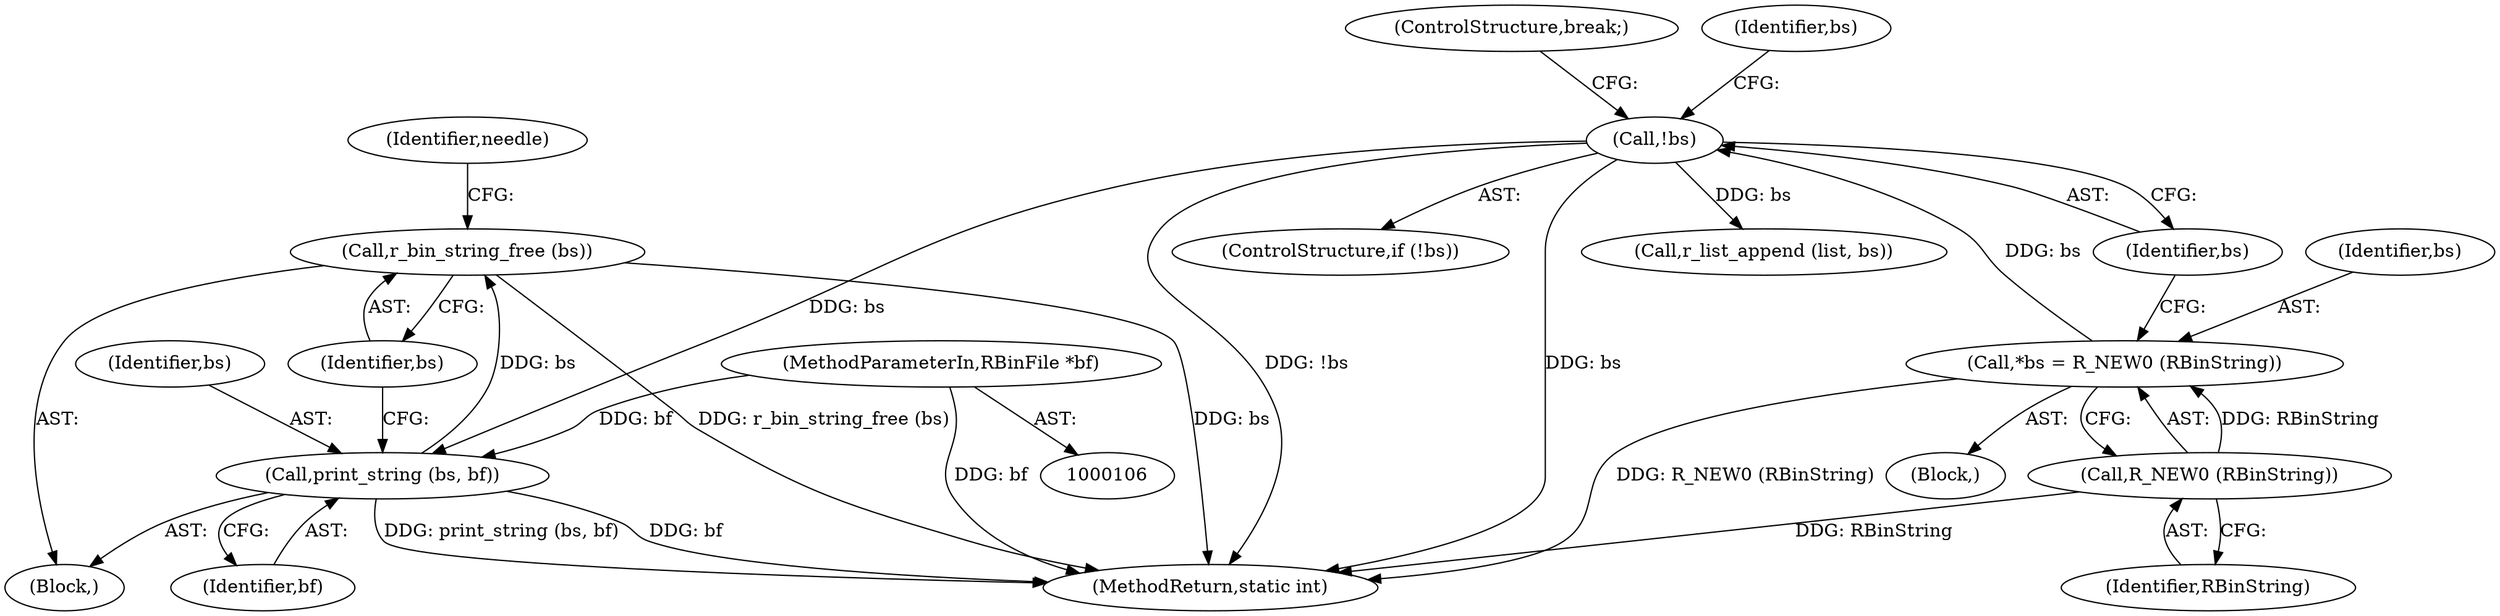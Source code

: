 digraph "0_radare2_3fcf41ed96ffa25b38029449520c8d0a198745f3@API" {
"1000699" [label="(Call,r_bin_string_free (bs))"];
"1000696" [label="(Call,print_string (bs, bf))"];
"1000570" [label="(Call,!bs)"];
"1000565" [label="(Call,*bs = R_NEW0 (RBinString))"];
"1000567" [label="(Call,R_NEW0 (RBinString))"];
"1000108" [label="(MethodParameterIn,RBinFile *bf)"];
"1000695" [label="(Block,)"];
"1000108" [label="(MethodParameterIn,RBinFile *bf)"];
"1000571" [label="(Identifier,bs)"];
"1000705" [label="(MethodReturn,static int)"];
"1000699" [label="(Call,r_bin_string_free (bs))"];
"1000696" [label="(Call,print_string (bs, bf))"];
"1000565" [label="(Call,*bs = R_NEW0 (RBinString))"];
"1000569" [label="(ControlStructure,if (!bs))"];
"1000570" [label="(Call,!bs)"];
"1000520" [label="(Block,)"];
"1000573" [label="(ControlStructure,break;)"];
"1000691" [label="(Call,r_list_append (list, bs))"];
"1000568" [label="(Identifier,RBinString)"];
"1000566" [label="(Identifier,bs)"];
"1000183" [label="(Identifier,needle)"];
"1000698" [label="(Identifier,bf)"];
"1000697" [label="(Identifier,bs)"];
"1000576" [label="(Identifier,bs)"];
"1000567" [label="(Call,R_NEW0 (RBinString))"];
"1000700" [label="(Identifier,bs)"];
"1000699" -> "1000695"  [label="AST: "];
"1000699" -> "1000700"  [label="CFG: "];
"1000700" -> "1000699"  [label="AST: "];
"1000183" -> "1000699"  [label="CFG: "];
"1000699" -> "1000705"  [label="DDG: bs"];
"1000699" -> "1000705"  [label="DDG: r_bin_string_free (bs)"];
"1000696" -> "1000699"  [label="DDG: bs"];
"1000696" -> "1000695"  [label="AST: "];
"1000696" -> "1000698"  [label="CFG: "];
"1000697" -> "1000696"  [label="AST: "];
"1000698" -> "1000696"  [label="AST: "];
"1000700" -> "1000696"  [label="CFG: "];
"1000696" -> "1000705"  [label="DDG: print_string (bs, bf)"];
"1000696" -> "1000705"  [label="DDG: bf"];
"1000570" -> "1000696"  [label="DDG: bs"];
"1000108" -> "1000696"  [label="DDG: bf"];
"1000570" -> "1000569"  [label="AST: "];
"1000570" -> "1000571"  [label="CFG: "];
"1000571" -> "1000570"  [label="AST: "];
"1000573" -> "1000570"  [label="CFG: "];
"1000576" -> "1000570"  [label="CFG: "];
"1000570" -> "1000705"  [label="DDG: bs"];
"1000570" -> "1000705"  [label="DDG: !bs"];
"1000565" -> "1000570"  [label="DDG: bs"];
"1000570" -> "1000691"  [label="DDG: bs"];
"1000565" -> "1000520"  [label="AST: "];
"1000565" -> "1000567"  [label="CFG: "];
"1000566" -> "1000565"  [label="AST: "];
"1000567" -> "1000565"  [label="AST: "];
"1000571" -> "1000565"  [label="CFG: "];
"1000565" -> "1000705"  [label="DDG: R_NEW0 (RBinString)"];
"1000567" -> "1000565"  [label="DDG: RBinString"];
"1000567" -> "1000568"  [label="CFG: "];
"1000568" -> "1000567"  [label="AST: "];
"1000567" -> "1000705"  [label="DDG: RBinString"];
"1000108" -> "1000106"  [label="AST: "];
"1000108" -> "1000705"  [label="DDG: bf"];
}
